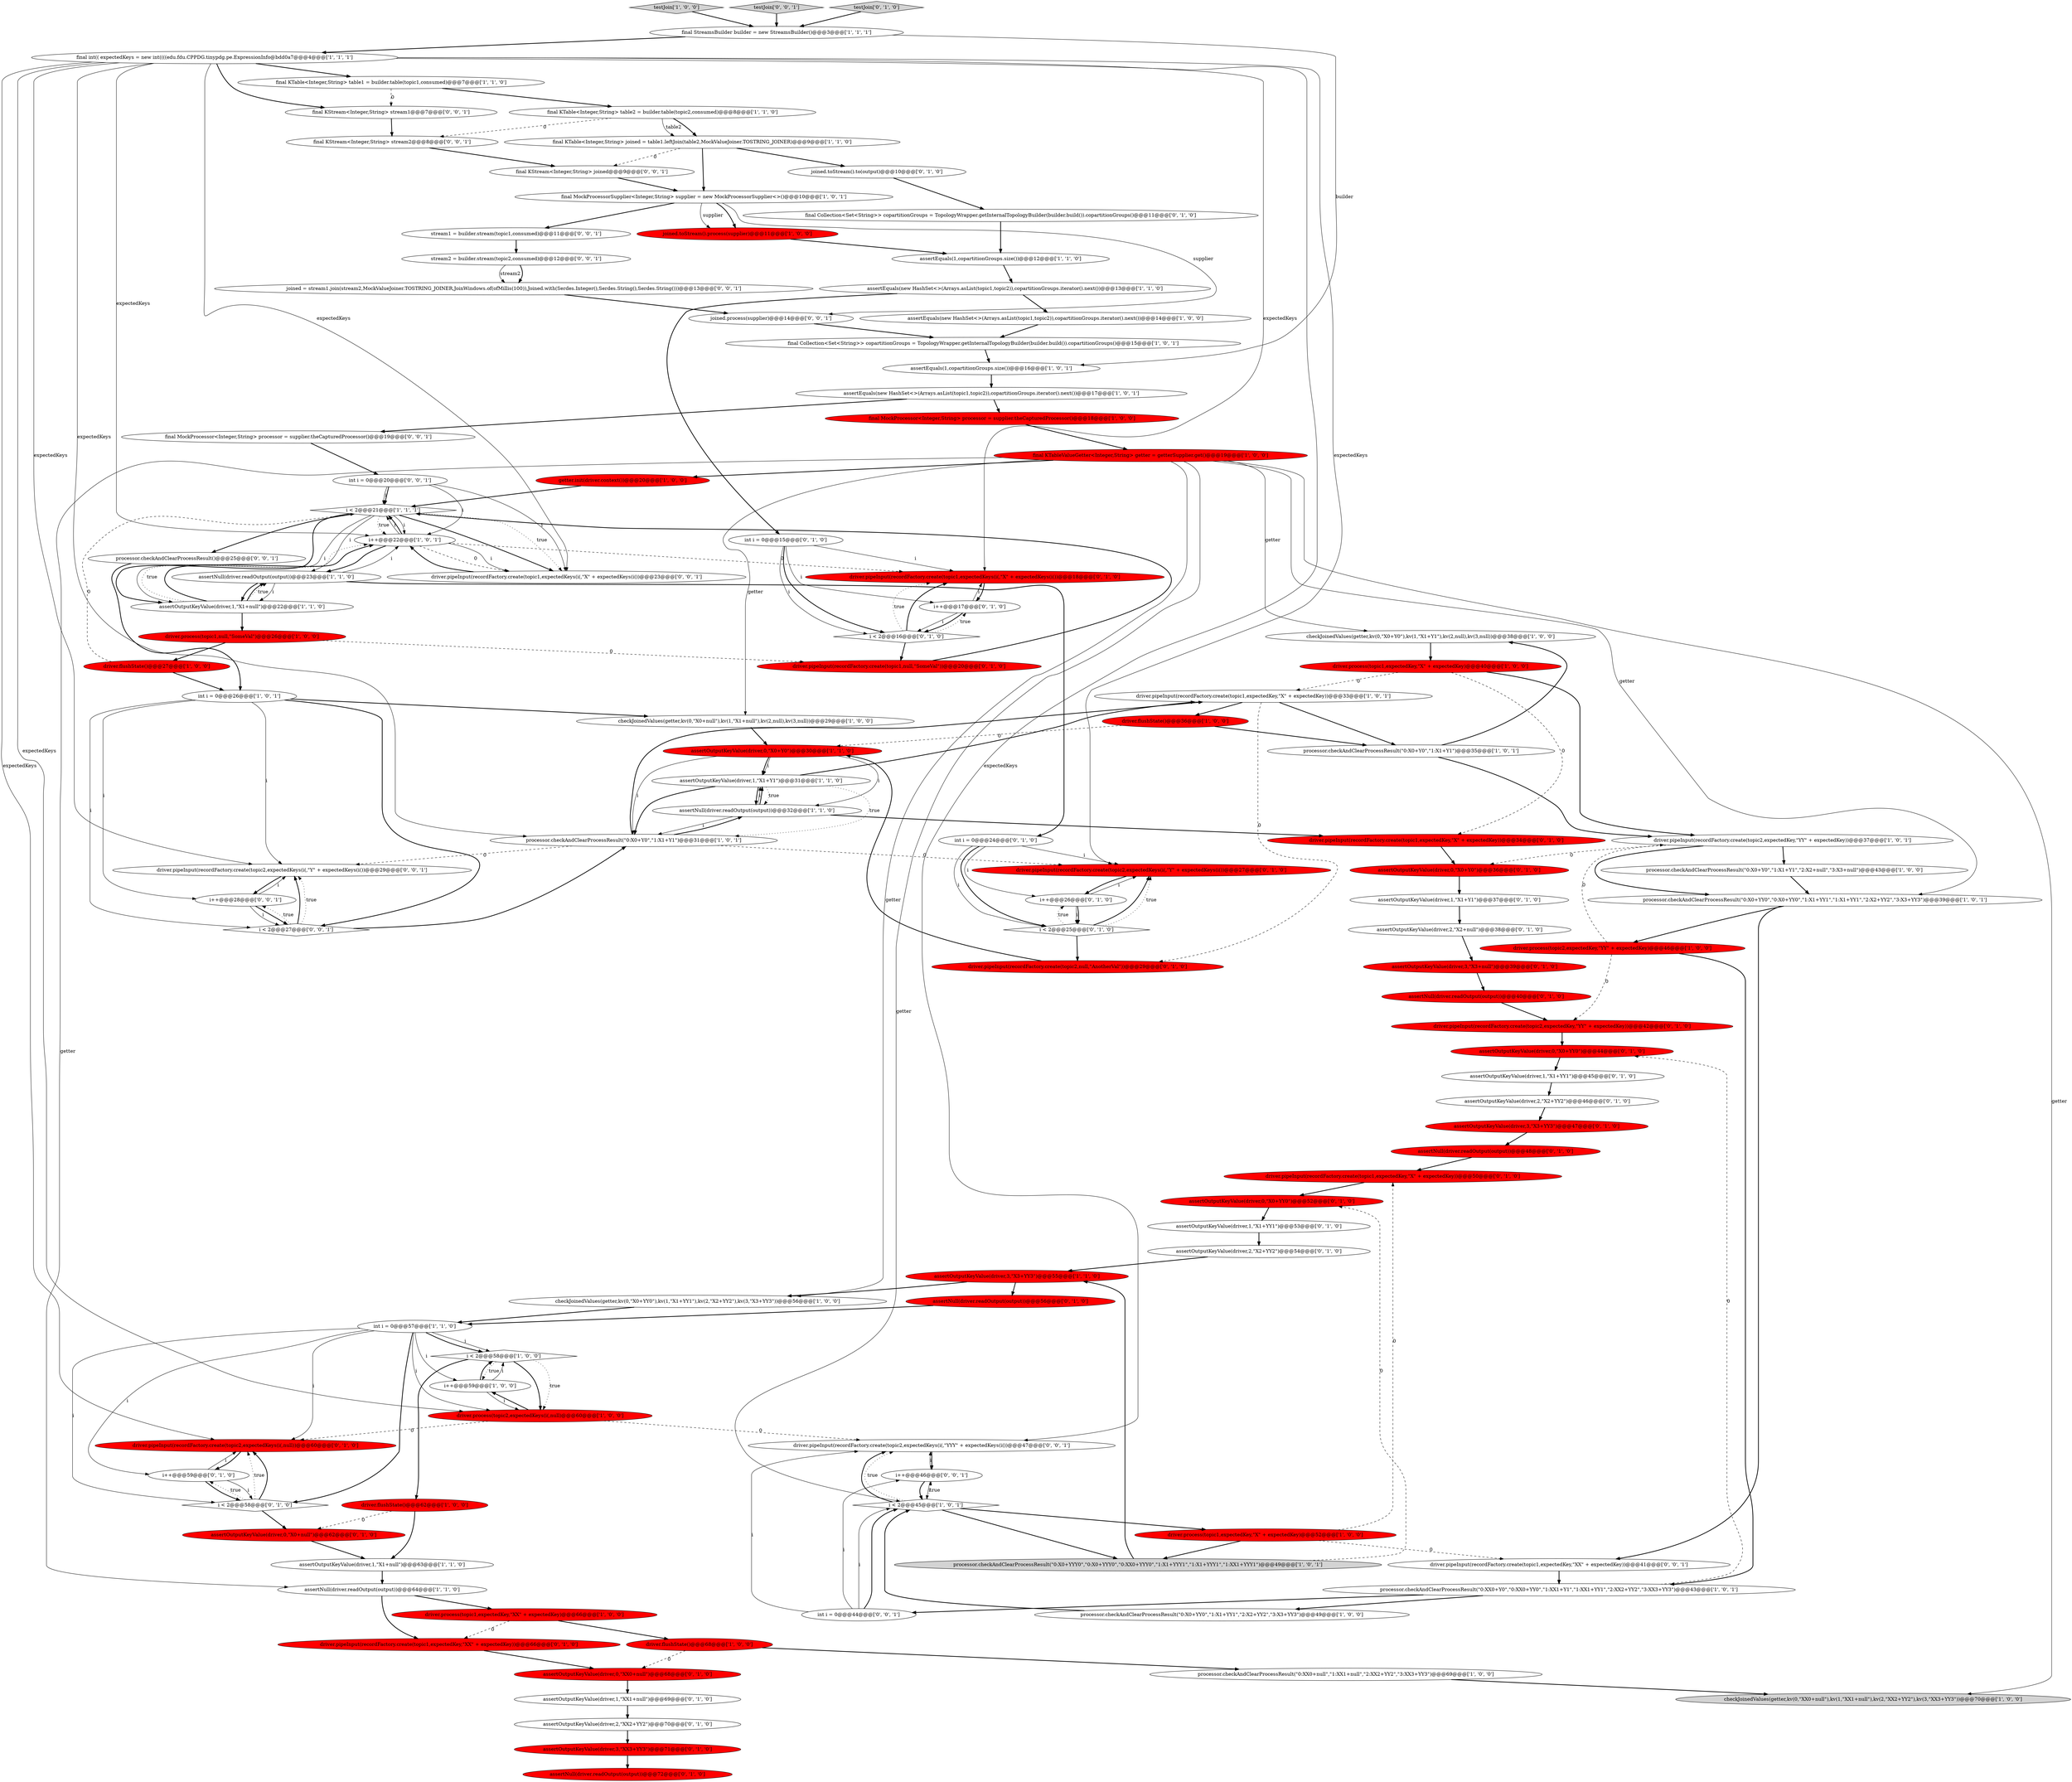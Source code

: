 digraph {
60 [style = filled, label = "assertOutputKeyValue(driver,0,\"X0+null\")@@@62@@@['0', '1', '0']", fillcolor = red, shape = ellipse image = "AAA1AAABBB2BBB"];
80 [style = filled, label = "assertOutputKeyValue(driver,3,\"X3+YY3\")@@@47@@@['0', '1', '0']", fillcolor = red, shape = ellipse image = "AAA1AAABBB2BBB"];
62 [style = filled, label = "int i = 0@@@24@@@['0', '1', '0']", fillcolor = white, shape = ellipse image = "AAA0AAABBB2BBB"];
41 [style = filled, label = "final KTableValueGetter<Integer,String> getter = getterSupplier.get()@@@19@@@['1', '0', '0']", fillcolor = red, shape = ellipse image = "AAA1AAABBB1BBB"];
5 [style = filled, label = "int i = 0@@@57@@@['1', '1', '0']", fillcolor = white, shape = ellipse image = "AAA0AAABBB1BBB"];
11 [style = filled, label = "assertEquals(1,copartitionGroups.size())@@@12@@@['1', '1', '0']", fillcolor = white, shape = ellipse image = "AAA0AAABBB1BBB"];
36 [style = filled, label = "processor.checkAndClearProcessResult(\"0:X0+YYY0\",\"0:X0+YYY0\",\"0:XX0+YYY0\",\"1:X1+YYY1\",\"1:X1+YYY1\",\"1:XX1+YYY1\")@@@49@@@['1', '0', '1']", fillcolor = lightgray, shape = ellipse image = "AAA0AAABBB1BBB"];
34 [style = filled, label = "assertEquals(1,copartitionGroups.size())@@@16@@@['1', '0', '1']", fillcolor = white, shape = ellipse image = "AAA0AAABBB1BBB"];
71 [style = filled, label = "assertOutputKeyValue(driver,1,\"X1+YY1\")@@@45@@@['0', '1', '0']", fillcolor = white, shape = ellipse image = "AAA0AAABBB2BBB"];
72 [style = filled, label = "driver.pipeInput(recordFactory.create(topic2,expectedKeys(i(,null))@@@60@@@['0', '1', '0']", fillcolor = red, shape = ellipse image = "AAA1AAABBB2BBB"];
46 [style = filled, label = "i++@@@22@@@['1', '0', '1']", fillcolor = white, shape = ellipse image = "AAA0AAABBB1BBB"];
78 [style = filled, label = "joined.toStream().to(output)@@@10@@@['0', '1', '0']", fillcolor = white, shape = ellipse image = "AAA0AAABBB2BBB"];
65 [style = filled, label = "assertOutputKeyValue(driver,1,\"X1+Y1\")@@@37@@@['0', '1', '0']", fillcolor = white, shape = ellipse image = "AAA0AAABBB2BBB"];
40 [style = filled, label = "assertOutputKeyValue(driver,1,\"X1+null\")@@@22@@@['1', '1', '0']", fillcolor = white, shape = ellipse image = "AAA0AAABBB1BBB"];
22 [style = filled, label = "driver.process(topic1,null,\"SomeVal\")@@@26@@@['1', '0', '0']", fillcolor = red, shape = ellipse image = "AAA1AAABBB1BBB"];
47 [style = filled, label = "assertOutputKeyValue(driver,3,\"X3+YY3\")@@@55@@@['1', '1', '0']", fillcolor = red, shape = ellipse image = "AAA1AAABBB1BBB"];
16 [style = filled, label = "checkJoinedValues(getter,kv(0,\"X0+Y0\"),kv(1,\"X1+Y1\"),kv(2,null),kv(3,null))@@@38@@@['1', '0', '0']", fillcolor = white, shape = ellipse image = "AAA0AAABBB1BBB"];
81 [style = filled, label = "driver.pipeInput(recordFactory.create(topic1,expectedKey,\"XX\" + expectedKey))@@@66@@@['0', '1', '0']", fillcolor = red, shape = ellipse image = "AAA1AAABBB2BBB"];
114 [style = filled, label = "final KStream<Integer,String> stream1@@@7@@@['0', '0', '1']", fillcolor = white, shape = ellipse image = "AAA0AAABBB3BBB"];
0 [style = filled, label = "final MockProcessor<Integer,String> processor = supplier.theCapturedProcessor()@@@18@@@['1', '0', '0']", fillcolor = red, shape = ellipse image = "AAA1AAABBB1BBB"];
3 [style = filled, label = "driver.pipeInput(recordFactory.create(topic2,expectedKey,\"YY\" + expectedKey))@@@37@@@['1', '0', '1']", fillcolor = white, shape = ellipse image = "AAA0AAABBB1BBB"];
25 [style = filled, label = "final KTable<Integer,String> joined = table1.leftJoin(table2,MockValueJoiner.TOSTRING_JOINER)@@@9@@@['1', '1', '0']", fillcolor = white, shape = ellipse image = "AAA0AAABBB1BBB"];
66 [style = filled, label = "assertOutputKeyValue(driver,2,\"X2+YY2\")@@@54@@@['0', '1', '0']", fillcolor = white, shape = ellipse image = "AAA0AAABBB2BBB"];
63 [style = filled, label = "driver.pipeInput(recordFactory.create(topic1,null,\"SomeVal\"))@@@20@@@['0', '1', '0']", fillcolor = red, shape = ellipse image = "AAA1AAABBB2BBB"];
30 [style = filled, label = "getter.init(driver.context())@@@20@@@['1', '0', '0']", fillcolor = red, shape = ellipse image = "AAA1AAABBB1BBB"];
2 [style = filled, label = "checkJoinedValues(getter,kv(0,\"X0+YY0\"),kv(1,\"X1+YY1\"),kv(2,\"X2+YY2\"),kv(3,\"X3+YY3\"))@@@56@@@['1', '0', '0']", fillcolor = white, shape = ellipse image = "AAA0AAABBB1BBB"];
23 [style = filled, label = "assertEquals(new HashSet<>(Arrays.asList(topic1,topic2)),copartitionGroups.iterator().next())@@@17@@@['1', '0', '1']", fillcolor = white, shape = ellipse image = "AAA0AAABBB1BBB"];
27 [style = filled, label = "i < 2@@@58@@@['1', '0', '0']", fillcolor = white, shape = diamond image = "AAA0AAABBB1BBB"];
42 [style = filled, label = "driver.pipeInput(recordFactory.create(topic1,expectedKey,\"X\" + expectedKey))@@@33@@@['1', '0', '1']", fillcolor = white, shape = ellipse image = "AAA0AAABBB1BBB"];
57 [style = filled, label = "driver.pipeInput(recordFactory.create(topic1,expectedKey,\"X\" + expectedKey))@@@34@@@['0', '1', '0']", fillcolor = red, shape = ellipse image = "AAA1AAABBB2BBB"];
45 [style = filled, label = "checkJoinedValues(getter,kv(0,\"XX0+null\"),kv(1,\"XX1+null\"),kv(2,\"XX2+YY2\"),kv(3,\"XX3+YY3\"))@@@70@@@['1', '0', '0']", fillcolor = lightgray, shape = ellipse image = "AAA0AAABBB1BBB"];
26 [style = filled, label = "processor.checkAndClearProcessResult(\"0:XX0+null\",\"1:XX1+null\",\"2:XX2+YY2\",\"3:XX3+YY3\")@@@69@@@['1', '0', '0']", fillcolor = white, shape = ellipse image = "AAA0AAABBB1BBB"];
54 [style = filled, label = "assertEquals(new HashSet<>(Arrays.asList(topic1,topic2)),copartitionGroups.iterator().next())@@@13@@@['1', '1', '0']", fillcolor = white, shape = ellipse image = "AAA0AAABBB1BBB"];
10 [style = filled, label = "final StreamsBuilder builder = new StreamsBuilder()@@@3@@@['1', '1', '1']", fillcolor = white, shape = ellipse image = "AAA0AAABBB1BBB"];
102 [style = filled, label = "int i = 0@@@20@@@['0', '0', '1']", fillcolor = white, shape = ellipse image = "AAA0AAABBB3BBB"];
98 [style = filled, label = "i++@@@46@@@['0', '0', '1']", fillcolor = white, shape = ellipse image = "AAA0AAABBB3BBB"];
75 [style = filled, label = "i++@@@59@@@['0', '1', '0']", fillcolor = white, shape = ellipse image = "AAA0AAABBB2BBB"];
28 [style = filled, label = "i < 2@@@21@@@['1', '1', '1']", fillcolor = white, shape = diamond image = "AAA0AAABBB1BBB"];
44 [style = filled, label = "processor.checkAndClearProcessResult(\"0:X0+YY0\",\"1:X1+YY1\",\"2:X2+YY2\",\"3:X3+YY3\")@@@49@@@['1', '0', '0']", fillcolor = white, shape = ellipse image = "AAA0AAABBB1BBB"];
69 [style = filled, label = "assertOutputKeyValue(driver,1,\"X1+YY1\")@@@53@@@['0', '1', '0']", fillcolor = white, shape = ellipse image = "AAA0AAABBB2BBB"];
4 [style = filled, label = "testJoin['1', '0', '0']", fillcolor = lightgray, shape = diamond image = "AAA0AAABBB1BBB"];
79 [style = filled, label = "assertOutputKeyValue(driver,0,\"XX0+null\")@@@68@@@['0', '1', '0']", fillcolor = red, shape = ellipse image = "AAA1AAABBB2BBB"];
82 [style = filled, label = "driver.pipeInput(recordFactory.create(topic1,expectedKeys(i(,\"X\" + expectedKeys(i())@@@18@@@['0', '1', '0']", fillcolor = red, shape = ellipse image = "AAA1AAABBB2BBB"];
101 [style = filled, label = "final MockProcessor<Integer,String> processor = supplier.theCapturedProcessor()@@@19@@@['0', '0', '1']", fillcolor = white, shape = ellipse image = "AAA0AAABBB3BBB"];
106 [style = filled, label = "stream2 = builder.stream(topic2,consumed)@@@12@@@['0', '0', '1']", fillcolor = white, shape = ellipse image = "AAA0AAABBB3BBB"];
18 [style = filled, label = "processor.checkAndClearProcessResult(\"0:X0+Y0\",\"1:X1+Y1\")@@@35@@@['1', '0', '1']", fillcolor = white, shape = ellipse image = "AAA0AAABBB1BBB"];
103 [style = filled, label = "joined = stream1.join(stream2,MockValueJoiner.TOSTRING_JOINER,JoinWindows.of(ofMillis(100)),Joined.with(Serdes.Integer(),Serdes.String(),Serdes.String()))@@@13@@@['0', '0', '1']", fillcolor = white, shape = ellipse image = "AAA0AAABBB3BBB"];
13 [style = filled, label = "assertOutputKeyValue(driver,1,\"X1+Y1\")@@@31@@@['1', '1', '0']", fillcolor = white, shape = ellipse image = "AAA0AAABBB1BBB"];
58 [style = filled, label = "assertOutputKeyValue(driver,2,\"X2+YY2\")@@@46@@@['0', '1', '0']", fillcolor = white, shape = ellipse image = "AAA0AAABBB2BBB"];
76 [style = filled, label = "driver.pipeInput(recordFactory.create(topic1,expectedKey,\"X\" + expectedKey))@@@50@@@['0', '1', '0']", fillcolor = red, shape = ellipse image = "AAA1AAABBB2BBB"];
95 [style = filled, label = "final Collection<Set<String>> copartitionGroups = TopologyWrapper.getInternalTopologyBuilder(builder.build()).copartitionGroups()@@@11@@@['0', '1', '0']", fillcolor = white, shape = ellipse image = "AAA0AAABBB2BBB"];
64 [style = filled, label = "i++@@@26@@@['0', '1', '0']", fillcolor = white, shape = ellipse image = "AAA0AAABBB2BBB"];
17 [style = filled, label = "driver.process(topic1,expectedKey,\"X\" + expectedKey)@@@52@@@['1', '0', '0']", fillcolor = red, shape = ellipse image = "AAA1AAABBB1BBB"];
33 [style = filled, label = "processor.checkAndClearProcessResult(\"0:X0+YY0\",\"0:X0+YY0\",\"1:X1+YY1\",\"1:X1+YY1\",\"2:X2+YY2\",\"3:X3+YY3\")@@@39@@@['1', '0', '1']", fillcolor = white, shape = ellipse image = "AAA0AAABBB1BBB"];
7 [style = filled, label = "processor.checkAndClearProcessResult(\"0:XX0+Y0\",\"0:XX0+YY0\",\"1:XX1+Y1\",\"1:XX1+YY1\",\"2:XX2+YY2\",\"3:XX3+YY3\")@@@43@@@['1', '0', '1']", fillcolor = white, shape = ellipse image = "AAA0AAABBB1BBB"];
94 [style = filled, label = "assertOutputKeyValue(driver,0,\"X0+YY0\")@@@52@@@['0', '1', '0']", fillcolor = red, shape = ellipse image = "AAA1AAABBB2BBB"];
83 [style = filled, label = "i++@@@17@@@['0', '1', '0']", fillcolor = white, shape = ellipse image = "AAA0AAABBB2BBB"];
52 [style = filled, label = "processor.checkAndClearProcessResult(\"0:X0+Y0\",\"1:X1+Y1\")@@@31@@@['1', '0', '1']", fillcolor = white, shape = ellipse image = "AAA0AAABBB1BBB"];
55 [style = filled, label = "i < 2@@@45@@@['1', '0', '1']", fillcolor = white, shape = diamond image = "AAA0AAABBB1BBB"];
21 [style = filled, label = "final KTable<Integer,String> table2 = builder.table(topic2,consumed)@@@8@@@['1', '1', '0']", fillcolor = white, shape = ellipse image = "AAA0AAABBB1BBB"];
89 [style = filled, label = "assertNull(driver.readOutput(output))@@@40@@@['0', '1', '0']", fillcolor = red, shape = ellipse image = "AAA1AAABBB2BBB"];
1 [style = filled, label = "joined.toStream().process(supplier)@@@11@@@['1', '0', '0']", fillcolor = red, shape = ellipse image = "AAA1AAABBB1BBB"];
51 [style = filled, label = "checkJoinedValues(getter,kv(0,\"X0+null\"),kv(1,\"X1+null\"),kv(2,null),kv(3,null))@@@29@@@['1', '0', '0']", fillcolor = white, shape = ellipse image = "AAA0AAABBB1BBB"];
110 [style = filled, label = "joined.process(supplier)@@@14@@@['0', '0', '1']", fillcolor = white, shape = ellipse image = "AAA0AAABBB3BBB"];
37 [style = filled, label = "processor.checkAndClearProcessResult(\"0:X0+Y0\",\"1:X1+Y1\",\"2:X2+null\",\"3:X3+null\")@@@43@@@['1', '0', '0']", fillcolor = white, shape = ellipse image = "AAA0AAABBB1BBB"];
39 [style = filled, label = "assertNull(driver.readOutput(output))@@@64@@@['1', '1', '0']", fillcolor = white, shape = ellipse image = "AAA0AAABBB1BBB"];
67 [style = filled, label = "assertNull(driver.readOutput(output))@@@72@@@['0', '1', '0']", fillcolor = red, shape = ellipse image = "AAA1AAABBB2BBB"];
109 [style = filled, label = "driver.pipeInput(recordFactory.create(topic2,expectedKeys(i(,\"Y\" + expectedKeys(i())@@@29@@@['0', '0', '1']", fillcolor = white, shape = ellipse image = "AAA0AAABBB3BBB"];
104 [style = filled, label = "final KStream<Integer,String> stream2@@@8@@@['0', '0', '1']", fillcolor = white, shape = ellipse image = "AAA0AAABBB3BBB"];
91 [style = filled, label = "assertOutputKeyValue(driver,2,\"X2+null\")@@@38@@@['0', '1', '0']", fillcolor = white, shape = ellipse image = "AAA0AAABBB2BBB"];
96 [style = filled, label = "processor.checkAndClearProcessResult()@@@25@@@['0', '0', '1']", fillcolor = white, shape = ellipse image = "AAA0AAABBB3BBB"];
14 [style = filled, label = "i++@@@59@@@['1', '0', '0']", fillcolor = white, shape = ellipse image = "AAA0AAABBB1BBB"];
87 [style = filled, label = "assertOutputKeyValue(driver,3,\"X3+null\")@@@39@@@['0', '1', '0']", fillcolor = red, shape = ellipse image = "AAA1AAABBB2BBB"];
111 [style = filled, label = "int i = 0@@@44@@@['0', '0', '1']", fillcolor = white, shape = ellipse image = "AAA0AAABBB3BBB"];
31 [style = filled, label = "driver.flushState()@@@36@@@['1', '0', '0']", fillcolor = red, shape = ellipse image = "AAA1AAABBB1BBB"];
24 [style = filled, label = "int i = 0@@@26@@@['1', '0', '1']", fillcolor = white, shape = ellipse image = "AAA0AAABBB1BBB"];
86 [style = filled, label = "driver.pipeInput(recordFactory.create(topic2,null,\"AnotherVal\"))@@@29@@@['0', '1', '0']", fillcolor = red, shape = ellipse image = "AAA1AAABBB2BBB"];
12 [style = filled, label = "driver.flushState()@@@27@@@['1', '0', '0']", fillcolor = red, shape = ellipse image = "AAA1AAABBB1BBB"];
99 [style = filled, label = "i++@@@28@@@['0', '0', '1']", fillcolor = white, shape = ellipse image = "AAA0AAABBB3BBB"];
92 [style = filled, label = "i < 2@@@58@@@['0', '1', '0']", fillcolor = white, shape = diamond image = "AAA0AAABBB2BBB"];
107 [style = filled, label = "final KStream<Integer,String> joined@@@9@@@['0', '0', '1']", fillcolor = white, shape = ellipse image = "AAA0AAABBB3BBB"];
35 [style = filled, label = "assertNull(driver.readOutput(output))@@@23@@@['1', '1', '0']", fillcolor = white, shape = ellipse image = "AAA0AAABBB1BBB"];
77 [style = filled, label = "i < 2@@@16@@@['0', '1', '0']", fillcolor = white, shape = diamond image = "AAA0AAABBB2BBB"];
105 [style = filled, label = "driver.pipeInput(recordFactory.create(topic1,expectedKeys(i(,\"X\" + expectedKeys(i())@@@23@@@['0', '0', '1']", fillcolor = white, shape = ellipse image = "AAA0AAABBB3BBB"];
85 [style = filled, label = "driver.pipeInput(recordFactory.create(topic2,expectedKeys(i(,\"Y\" + expectedKeys(i())@@@27@@@['0', '1', '0']", fillcolor = red, shape = ellipse image = "AAA1AAABBB2BBB"];
113 [style = filled, label = "i < 2@@@27@@@['0', '0', '1']", fillcolor = white, shape = diamond image = "AAA0AAABBB3BBB"];
100 [style = filled, label = "driver.pipeInput(recordFactory.create(topic2,expectedKeys(i(,\"YYY\" + expectedKeys(i())@@@47@@@['0', '0', '1']", fillcolor = white, shape = ellipse image = "AAA0AAABBB3BBB"];
20 [style = filled, label = "driver.process(topic1,expectedKey,\"X\" + expectedKey)@@@40@@@['1', '0', '0']", fillcolor = red, shape = ellipse image = "AAA1AAABBB1BBB"];
9 [style = filled, label = "driver.flushState()@@@68@@@['1', '0', '0']", fillcolor = red, shape = ellipse image = "AAA1AAABBB1BBB"];
48 [style = filled, label = "final int(( expectedKeys = new int((((edu.fdu.CPPDG.tinypdg.pe.ExpressionInfo@bdd0a7@@@4@@@['1', '1', '1']", fillcolor = white, shape = ellipse image = "AAA0AAABBB1BBB"];
70 [style = filled, label = "assertOutputKeyValue(driver,0,\"X0+Y0\")@@@36@@@['0', '1', '0']", fillcolor = red, shape = ellipse image = "AAA1AAABBB2BBB"];
93 [style = filled, label = "assertOutputKeyValue(driver,1,\"XX1+null\")@@@69@@@['0', '1', '0']", fillcolor = white, shape = ellipse image = "AAA0AAABBB2BBB"];
8 [style = filled, label = "driver.flushState()@@@62@@@['1', '0', '0']", fillcolor = red, shape = ellipse image = "AAA1AAABBB1BBB"];
32 [style = filled, label = "final Collection<Set<String>> copartitionGroups = TopologyWrapper.getInternalTopologyBuilder(builder.build()).copartitionGroups()@@@15@@@['1', '0', '1']", fillcolor = white, shape = ellipse image = "AAA0AAABBB1BBB"];
112 [style = filled, label = "stream1 = builder.stream(topic1,consumed)@@@11@@@['0', '0', '1']", fillcolor = white, shape = ellipse image = "AAA0AAABBB3BBB"];
97 [style = filled, label = "testJoin['0', '0', '1']", fillcolor = lightgray, shape = diamond image = "AAA0AAABBB3BBB"];
68 [style = filled, label = "assertNull(driver.readOutput(output))@@@48@@@['0', '1', '0']", fillcolor = red, shape = ellipse image = "AAA1AAABBB2BBB"];
50 [style = filled, label = "assertOutputKeyValue(driver,0,\"X0+Y0\")@@@30@@@['1', '1', '0']", fillcolor = red, shape = ellipse image = "AAA1AAABBB1BBB"];
90 [style = filled, label = "assertOutputKeyValue(driver,2,\"XX2+YY2\")@@@70@@@['0', '1', '0']", fillcolor = white, shape = ellipse image = "AAA0AAABBB2BBB"];
56 [style = filled, label = "i < 2@@@25@@@['0', '1', '0']", fillcolor = white, shape = diamond image = "AAA0AAABBB2BBB"];
6 [style = filled, label = "driver.process(topic1,expectedKey,\"XX\" + expectedKey)@@@66@@@['1', '0', '0']", fillcolor = red, shape = ellipse image = "AAA1AAABBB1BBB"];
73 [style = filled, label = "int i = 0@@@15@@@['0', '1', '0']", fillcolor = white, shape = ellipse image = "AAA0AAABBB2BBB"];
29 [style = filled, label = "final MockProcessorSupplier<Integer,String> supplier = new MockProcessorSupplier<>()@@@10@@@['1', '0', '1']", fillcolor = white, shape = ellipse image = "AAA0AAABBB1BBB"];
38 [style = filled, label = "driver.process(topic2,expectedKey,\"YY\" + expectedKey)@@@46@@@['1', '0', '0']", fillcolor = red, shape = ellipse image = "AAA1AAABBB1BBB"];
74 [style = filled, label = "assertNull(driver.readOutput(output))@@@56@@@['0', '1', '0']", fillcolor = red, shape = ellipse image = "AAA1AAABBB2BBB"];
61 [style = filled, label = "assertOutputKeyValue(driver,3,\"XX3+YY3\")@@@71@@@['0', '1', '0']", fillcolor = red, shape = ellipse image = "AAA1AAABBB2BBB"];
19 [style = filled, label = "driver.process(topic2,expectedKeys(i(,null)@@@60@@@['1', '0', '0']", fillcolor = red, shape = ellipse image = "AAA1AAABBB1BBB"];
15 [style = filled, label = "assertNull(driver.readOutput(output))@@@32@@@['1', '1', '0']", fillcolor = white, shape = ellipse image = "AAA0AAABBB1BBB"];
43 [style = filled, label = "assertEquals(new HashSet<>(Arrays.asList(topic1,topic2)),copartitionGroups.iterator().next())@@@14@@@['1', '0', '0']", fillcolor = white, shape = ellipse image = "AAA0AAABBB1BBB"];
88 [style = filled, label = "driver.pipeInput(recordFactory.create(topic2,expectedKey,\"YY\" + expectedKey))@@@42@@@['0', '1', '0']", fillcolor = red, shape = ellipse image = "AAA1AAABBB2BBB"];
84 [style = filled, label = "testJoin['0', '1', '0']", fillcolor = lightgray, shape = diamond image = "AAA0AAABBB2BBB"];
108 [style = filled, label = "driver.pipeInput(recordFactory.create(topic1,expectedKey,\"XX\" + expectedKey))@@@41@@@['0', '0', '1']", fillcolor = white, shape = ellipse image = "AAA0AAABBB3BBB"];
53 [style = filled, label = "assertOutputKeyValue(driver,1,\"X1+null\")@@@63@@@['1', '1', '0']", fillcolor = white, shape = ellipse image = "AAA0AAABBB1BBB"];
59 [style = filled, label = "assertOutputKeyValue(driver,0,\"X0+YY0\")@@@44@@@['0', '1', '0']", fillcolor = red, shape = ellipse image = "AAA1AAABBB2BBB"];
49 [style = filled, label = "final KTable<Integer,String> table1 = builder.table(topic1,consumed)@@@7@@@['1', '1', '0']", fillcolor = white, shape = ellipse image = "AAA0AAABBB1BBB"];
96->24 [style = bold, label=""];
62->85 [style = solid, label="i"];
55->17 [style = bold, label=""];
18->3 [style = bold, label=""];
29->110 [style = solid, label="supplier"];
27->14 [style = dotted, label="true"];
55->36 [style = bold, label=""];
48->100 [style = solid, label="expectedKeys"];
55->100 [style = dotted, label="true"];
102->105 [style = solid, label="i"];
107->29 [style = bold, label=""];
28->96 [style = bold, label=""];
70->65 [style = bold, label=""];
7->111 [style = bold, label=""];
64->85 [style = solid, label="i"];
98->55 [style = bold, label=""];
77->82 [style = dotted, label="true"];
56->85 [style = bold, label=""];
60->53 [style = bold, label=""];
50->15 [style = solid, label="i"];
24->99 [style = solid, label="i"];
39->6 [style = bold, label=""];
83->77 [style = solid, label="i"];
92->75 [style = dotted, label="true"];
55->98 [style = dotted, label="true"];
59->71 [style = bold, label=""];
32->34 [style = bold, label=""];
25->29 [style = bold, label=""];
41->45 [style = solid, label="getter"];
15->57 [style = bold, label=""];
17->76 [style = dashed, label="0"];
48->52 [style = solid, label="expectedKeys"];
27->19 [style = dotted, label="true"];
53->39 [style = bold, label=""];
92->72 [style = dotted, label="true"];
104->107 [style = bold, label=""];
24->109 [style = solid, label="i"];
9->26 [style = bold, label=""];
17->36 [style = bold, label=""];
66->47 [style = bold, label=""];
48->72 [style = solid, label="expectedKeys"];
40->46 [style = dotted, label="true"];
46->28 [style = solid, label="i"];
71->58 [style = bold, label=""];
48->114 [style = bold, label=""];
30->28 [style = bold, label=""];
113->109 [style = bold, label=""];
51->50 [style = bold, label=""];
47->74 [style = bold, label=""];
14->27 [style = solid, label="i"];
63->28 [style = bold, label=""];
28->105 [style = dotted, label="true"];
38->7 [style = bold, label=""];
110->32 [style = bold, label=""];
81->79 [style = bold, label=""];
41->33 [style = solid, label="getter"];
83->82 [style = solid, label="i"];
40->22 [style = bold, label=""];
5->19 [style = solid, label="i"];
9->79 [style = dashed, label="0"];
3->70 [style = dashed, label="0"];
5->27 [style = solid, label="i"];
13->15 [style = dotted, label="true"];
27->19 [style = bold, label=""];
113->52 [style = bold, label=""];
29->1 [style = bold, label=""];
37->33 [style = bold, label=""];
74->5 [style = bold, label=""];
49->114 [style = dashed, label="0"];
8->53 [style = bold, label=""];
106->103 [style = bold, label=""];
65->91 [style = bold, label=""];
62->56 [style = bold, label=""];
38->3 [style = dashed, label="0"];
48->49 [style = bold, label=""];
15->13 [style = bold, label=""];
5->92 [style = solid, label="i"];
29->1 [style = solid, label="supplier"];
93->90 [style = bold, label=""];
68->76 [style = bold, label=""];
17->108 [style = dashed, label="0"];
85->64 [style = bold, label=""];
28->105 [style = bold, label=""];
109->99 [style = bold, label=""];
43->32 [style = bold, label=""];
39->81 [style = bold, label=""];
5->75 [style = solid, label="i"];
5->14 [style = solid, label="i"];
10->48 [style = bold, label=""];
24->113 [style = bold, label=""];
42->31 [style = bold, label=""];
20->3 [style = bold, label=""];
3->33 [style = bold, label=""];
21->25 [style = bold, label=""];
48->19 [style = solid, label="expectedKeys"];
75->92 [style = solid, label="i"];
6->81 [style = dashed, label="0"];
40->35 [style = dotted, label="true"];
1->11 [style = bold, label=""];
33->108 [style = bold, label=""];
52->85 [style = dashed, label="0"];
35->40 [style = bold, label=""];
8->60 [style = dashed, label="0"];
52->42 [style = bold, label=""];
41->30 [style = bold, label=""];
44->55 [style = bold, label=""];
101->102 [style = bold, label=""];
10->34 [style = solid, label="builder"];
28->46 [style = dotted, label="true"];
15->52 [style = solid, label="i"];
48->82 [style = solid, label="expectedKeys"];
56->64 [style = dotted, label="true"];
7->59 [style = dashed, label="0"];
20->57 [style = dashed, label="0"];
83->77 [style = bold, label=""];
47->2 [style = bold, label=""];
58->80 [style = bold, label=""];
23->101 [style = bold, label=""];
41->2 [style = solid, label="getter"];
48->109 [style = solid, label="expectedKeys"];
113->109 [style = dotted, label="true"];
108->7 [style = bold, label=""];
25->78 [style = bold, label=""];
13->15 [style = bold, label=""];
111->55 [style = bold, label=""];
97->10 [style = bold, label=""];
77->83 [style = dotted, label="true"];
75->72 [style = solid, label="i"];
102->46 [style = solid, label="i"];
16->20 [style = bold, label=""];
91->87 [style = bold, label=""];
99->109 [style = solid, label="i"];
27->8 [style = bold, label=""];
57->70 [style = bold, label=""];
35->46 [style = solid, label="i"];
7->44 [style = bold, label=""];
94->69 [style = bold, label=""];
13->52 [style = dotted, label="true"];
52->15 [style = bold, label=""];
50->13 [style = solid, label="i"];
111->55 [style = solid, label="i"];
4->10 [style = bold, label=""];
24->51 [style = bold, label=""];
54->73 [style = bold, label=""];
40->35 [style = bold, label=""];
86->50 [style = bold, label=""];
13->42 [style = bold, label=""];
3->37 [style = bold, label=""];
41->55 [style = solid, label="getter"];
46->28 [style = bold, label=""];
64->56 [style = solid, label="i"];
28->35 [style = solid, label="i"];
5->72 [style = solid, label="i"];
72->75 [style = bold, label=""];
54->43 [style = bold, label=""];
42->86 [style = dashed, label="0"];
25->107 [style = dashed, label="0"];
77->63 [style = bold, label=""];
24->113 [style = solid, label="i"];
48->46 [style = solid, label="expectedKeys"];
62->64 [style = solid, label="i"];
99->113 [style = solid, label="i"];
50->13 [style = bold, label=""];
12->24 [style = bold, label=""];
77->82 [style = bold, label=""];
23->0 [style = bold, label=""];
82->83 [style = bold, label=""];
55->100 [style = bold, label=""];
106->103 [style = solid, label="stream2"];
46->105 [style = dashed, label="0"];
19->100 [style = dashed, label="0"];
0->41 [style = bold, label=""];
111->98 [style = solid, label="i"];
20->42 [style = dashed, label="0"];
19->14 [style = bold, label=""];
38->88 [style = dashed, label="0"];
52->109 [style = dashed, label="0"];
80->68 [style = bold, label=""];
46->35 [style = bold, label=""];
28->46 [style = solid, label="i"];
5->92 [style = bold, label=""];
48->85 [style = solid, label="expectedKeys"];
34->23 [style = bold, label=""];
14->27 [style = bold, label=""];
46->82 [style = dashed, label="0"];
19->72 [style = dashed, label="0"];
21->25 [style = solid, label="table2"];
13->52 [style = bold, label=""];
69->66 [style = bold, label=""];
114->104 [style = bold, label=""];
41->39 [style = solid, label="getter"];
11->54 [style = bold, label=""];
61->67 [style = bold, label=""];
2->5 [style = bold, label=""];
102->28 [style = solid, label="i"];
18->16 [style = bold, label=""];
84->10 [style = bold, label=""];
95->11 [style = bold, label=""];
42->18 [style = bold, label=""];
36->47 [style = bold, label=""];
78->95 [style = bold, label=""];
105->46 [style = bold, label=""];
28->40 [style = bold, label=""];
50->52 [style = solid, label="i"];
56->85 [style = dotted, label="true"];
46->105 [style = solid, label="i"];
31->50 [style = dashed, label="0"];
36->94 [style = dashed, label="0"];
111->100 [style = solid, label="i"];
15->13 [style = solid, label="i"];
31->18 [style = bold, label=""];
29->112 [style = bold, label=""];
21->104 [style = dashed, label="0"];
92->60 [style = bold, label=""];
41->16 [style = solid, label="getter"];
22->63 [style = dashed, label="0"];
49->21 [style = bold, label=""];
76->94 [style = bold, label=""];
35->40 [style = solid, label="i"];
40->46 [style = bold, label=""];
99->113 [style = bold, label=""];
48->105 [style = solid, label="expectedKeys"];
56->86 [style = bold, label=""];
64->56 [style = bold, label=""];
112->106 [style = bold, label=""];
98->55 [style = solid, label="i"];
100->98 [style = bold, label=""];
14->19 [style = solid, label="i"];
22->12 [style = bold, label=""];
73->83 [style = solid, label="i"];
12->28 [style = dashed, label="0"];
92->72 [style = bold, label=""];
35->62 [style = bold, label=""];
102->28 [style = bold, label=""];
88->59 [style = bold, label=""];
90->61 [style = bold, label=""];
62->56 [style = solid, label="i"];
33->38 [style = bold, label=""];
73->77 [style = bold, label=""];
87->89 [style = bold, label=""];
26->45 [style = bold, label=""];
41->51 [style = solid, label="getter"];
28->40 [style = solid, label="i"];
5->27 [style = bold, label=""];
73->77 [style = solid, label="i"];
73->82 [style = solid, label="i"];
6->9 [style = bold, label=""];
89->88 [style = bold, label=""];
98->100 [style = solid, label="i"];
75->92 [style = bold, label=""];
113->99 [style = dotted, label="true"];
79->93 [style = bold, label=""];
103->110 [style = bold, label=""];
}
